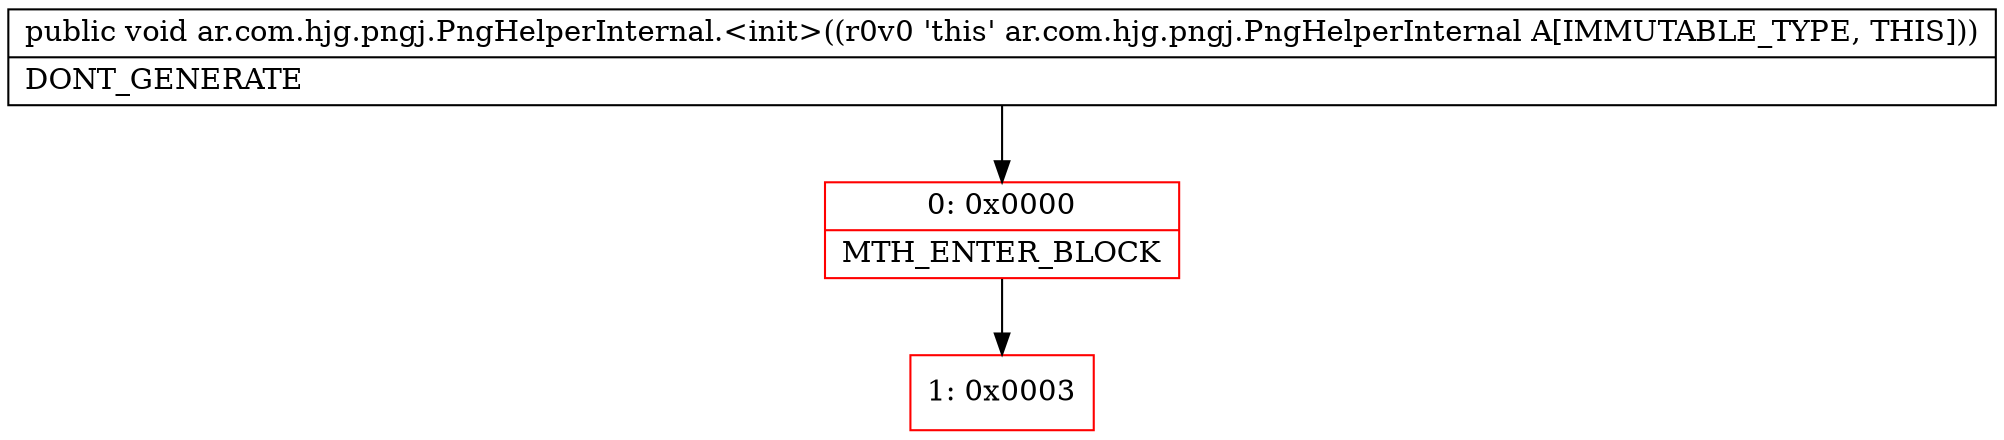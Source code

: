 digraph "CFG forar.com.hjg.pngj.PngHelperInternal.\<init\>()V" {
subgraph cluster_Region_1444785675 {
label = "R(0)";
node [shape=record,color=blue];
}
Node_0 [shape=record,color=red,label="{0\:\ 0x0000|MTH_ENTER_BLOCK\l}"];
Node_1 [shape=record,color=red,label="{1\:\ 0x0003}"];
MethodNode[shape=record,label="{public void ar.com.hjg.pngj.PngHelperInternal.\<init\>((r0v0 'this' ar.com.hjg.pngj.PngHelperInternal A[IMMUTABLE_TYPE, THIS]))  | DONT_GENERATE\l}"];
MethodNode -> Node_0;
Node_0 -> Node_1;
}

